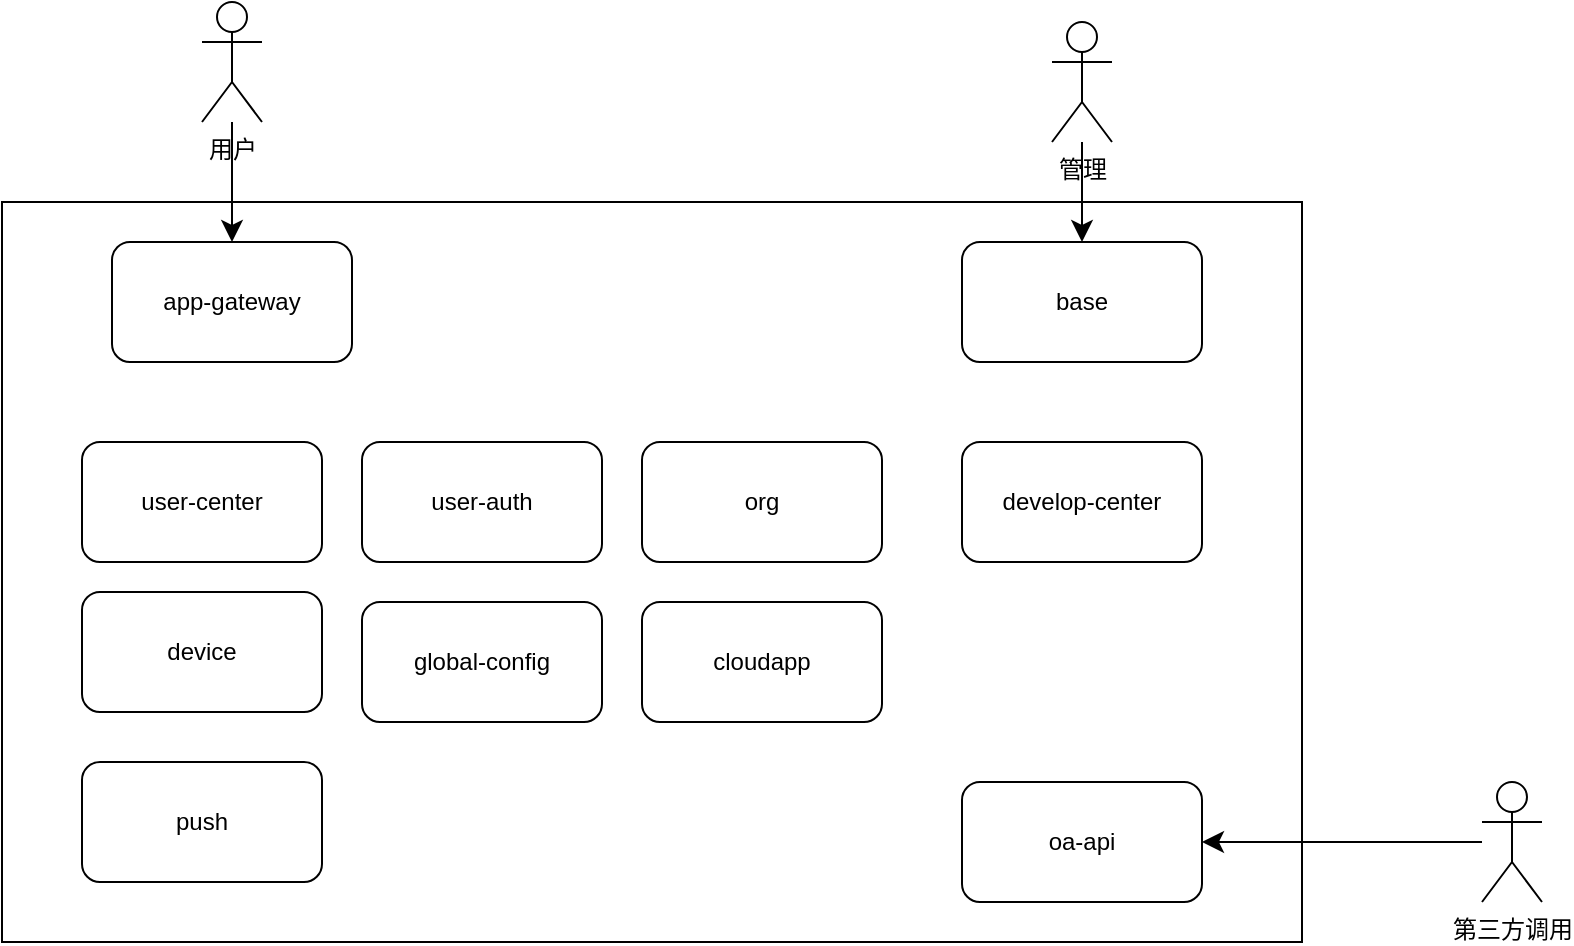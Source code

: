 <mxfile version="23.0.2" type="github">
  <diagram name="Page-1" id="52a04d89-c75d-2922-d76d-85b35f80e030">
    <mxGraphModel dx="1010" dy="639" grid="1" gridSize="10" guides="1" tooltips="1" connect="1" arrows="1" fold="1" page="1" pageScale="1" pageWidth="1100" pageHeight="850" background="none" math="0" shadow="0">
      <root>
        <mxCell id="0" />
        <mxCell id="1" parent="0" />
        <mxCell id="-4nvFbpTY9QozJb8vyPh-44" value="" style="rounded=0;whiteSpace=wrap;html=1;" parent="1" vertex="1">
          <mxGeometry x="180" y="170" width="650" height="370" as="geometry" />
        </mxCell>
        <mxCell id="-4nvFbpTY9QozJb8vyPh-34" value="device" style="rounded=1;whiteSpace=wrap;html=1;" parent="1" vertex="1">
          <mxGeometry x="220" y="365" width="120" height="60" as="geometry" />
        </mxCell>
        <mxCell id="-4nvFbpTY9QozJb8vyPh-35" value="org" style="rounded=1;whiteSpace=wrap;html=1;" parent="1" vertex="1">
          <mxGeometry x="500" y="290" width="120" height="60" as="geometry" />
        </mxCell>
        <mxCell id="-4nvFbpTY9QozJb8vyPh-38" value="user-auth" style="rounded=1;whiteSpace=wrap;html=1;" parent="1" vertex="1">
          <mxGeometry x="360" y="290" width="120" height="60" as="geometry" />
        </mxCell>
        <mxCell id="afauHL_Ca0IK7Nr1U-r4-2" value="user-center" style="rounded=1;whiteSpace=wrap;html=1;" vertex="1" parent="1">
          <mxGeometry x="220" y="290" width="120" height="60" as="geometry" />
        </mxCell>
        <mxCell id="afauHL_Ca0IK7Nr1U-r4-3" value="用户" style="shape=umlActor;verticalLabelPosition=bottom;verticalAlign=top;html=1;outlineConnect=0;" vertex="1" parent="1">
          <mxGeometry x="280" y="70" width="30" height="60" as="geometry" />
        </mxCell>
        <mxCell id="afauHL_Ca0IK7Nr1U-r4-5" value="base" style="rounded=1;whiteSpace=wrap;html=1;" vertex="1" parent="1">
          <mxGeometry x="660" y="190" width="120" height="60" as="geometry" />
        </mxCell>
        <mxCell id="afauHL_Ca0IK7Nr1U-r4-6" value="develop-center" style="rounded=1;whiteSpace=wrap;html=1;" vertex="1" parent="1">
          <mxGeometry x="660" y="290" width="120" height="60" as="geometry" />
        </mxCell>
        <mxCell id="afauHL_Ca0IK7Nr1U-r4-7" value="global-config" style="rounded=1;whiteSpace=wrap;html=1;" vertex="1" parent="1">
          <mxGeometry x="360" y="370" width="120" height="60" as="geometry" />
        </mxCell>
        <mxCell id="afauHL_Ca0IK7Nr1U-r4-8" value="cloudapp" style="rounded=1;whiteSpace=wrap;html=1;" vertex="1" parent="1">
          <mxGeometry x="500" y="370" width="120" height="60" as="geometry" />
        </mxCell>
        <mxCell id="afauHL_Ca0IK7Nr1U-r4-9" value="app-gateway" style="rounded=1;whiteSpace=wrap;html=1;" vertex="1" parent="1">
          <mxGeometry x="235" y="190" width="120" height="60" as="geometry" />
        </mxCell>
        <mxCell id="afauHL_Ca0IK7Nr1U-r4-10" value="" style="edgeStyle=elbowEdgeStyle;elbow=vertical;endArrow=classic;html=1;curved=0;rounded=0;endSize=8;startSize=8;" edge="1" parent="1" source="afauHL_Ca0IK7Nr1U-r4-3" target="afauHL_Ca0IK7Nr1U-r4-9">
          <mxGeometry width="50" height="50" relative="1" as="geometry">
            <mxPoint x="490" y="360" as="sourcePoint" />
            <mxPoint x="540" y="310" as="targetPoint" />
          </mxGeometry>
        </mxCell>
        <mxCell id="afauHL_Ca0IK7Nr1U-r4-11" value="管理" style="shape=umlActor;verticalLabelPosition=bottom;verticalAlign=top;html=1;outlineConnect=0;" vertex="1" parent="1">
          <mxGeometry x="705" y="80" width="30" height="60" as="geometry" />
        </mxCell>
        <mxCell id="afauHL_Ca0IK7Nr1U-r4-12" value="" style="edgeStyle=elbowEdgeStyle;elbow=vertical;endArrow=classic;html=1;curved=0;rounded=0;endSize=8;startSize=8;" edge="1" parent="1" source="afauHL_Ca0IK7Nr1U-r4-11" target="afauHL_Ca0IK7Nr1U-r4-5">
          <mxGeometry width="50" height="50" relative="1" as="geometry">
            <mxPoint x="490" y="360" as="sourcePoint" />
            <mxPoint x="540" y="310" as="targetPoint" />
          </mxGeometry>
        </mxCell>
        <mxCell id="afauHL_Ca0IK7Nr1U-r4-15" value="push" style="rounded=1;whiteSpace=wrap;html=1;" vertex="1" parent="1">
          <mxGeometry x="220" y="450" width="120" height="60" as="geometry" />
        </mxCell>
        <mxCell id="afauHL_Ca0IK7Nr1U-r4-16" value="oa-api" style="rounded=1;whiteSpace=wrap;html=1;" vertex="1" parent="1">
          <mxGeometry x="660" y="460" width="120" height="60" as="geometry" />
        </mxCell>
        <mxCell id="afauHL_Ca0IK7Nr1U-r4-17" value="第三方调用" style="shape=umlActor;verticalLabelPosition=bottom;verticalAlign=top;html=1;outlineConnect=0;" vertex="1" parent="1">
          <mxGeometry x="920" y="460" width="30" height="60" as="geometry" />
        </mxCell>
        <mxCell id="afauHL_Ca0IK7Nr1U-r4-18" value="" style="edgeStyle=elbowEdgeStyle;elbow=horizontal;endArrow=classic;html=1;curved=0;rounded=0;endSize=8;startSize=8;" edge="1" parent="1" source="afauHL_Ca0IK7Nr1U-r4-17" target="afauHL_Ca0IK7Nr1U-r4-16">
          <mxGeometry width="50" height="50" relative="1" as="geometry">
            <mxPoint x="490" y="360" as="sourcePoint" />
            <mxPoint x="540" y="310" as="targetPoint" />
          </mxGeometry>
        </mxCell>
      </root>
    </mxGraphModel>
  </diagram>
</mxfile>
